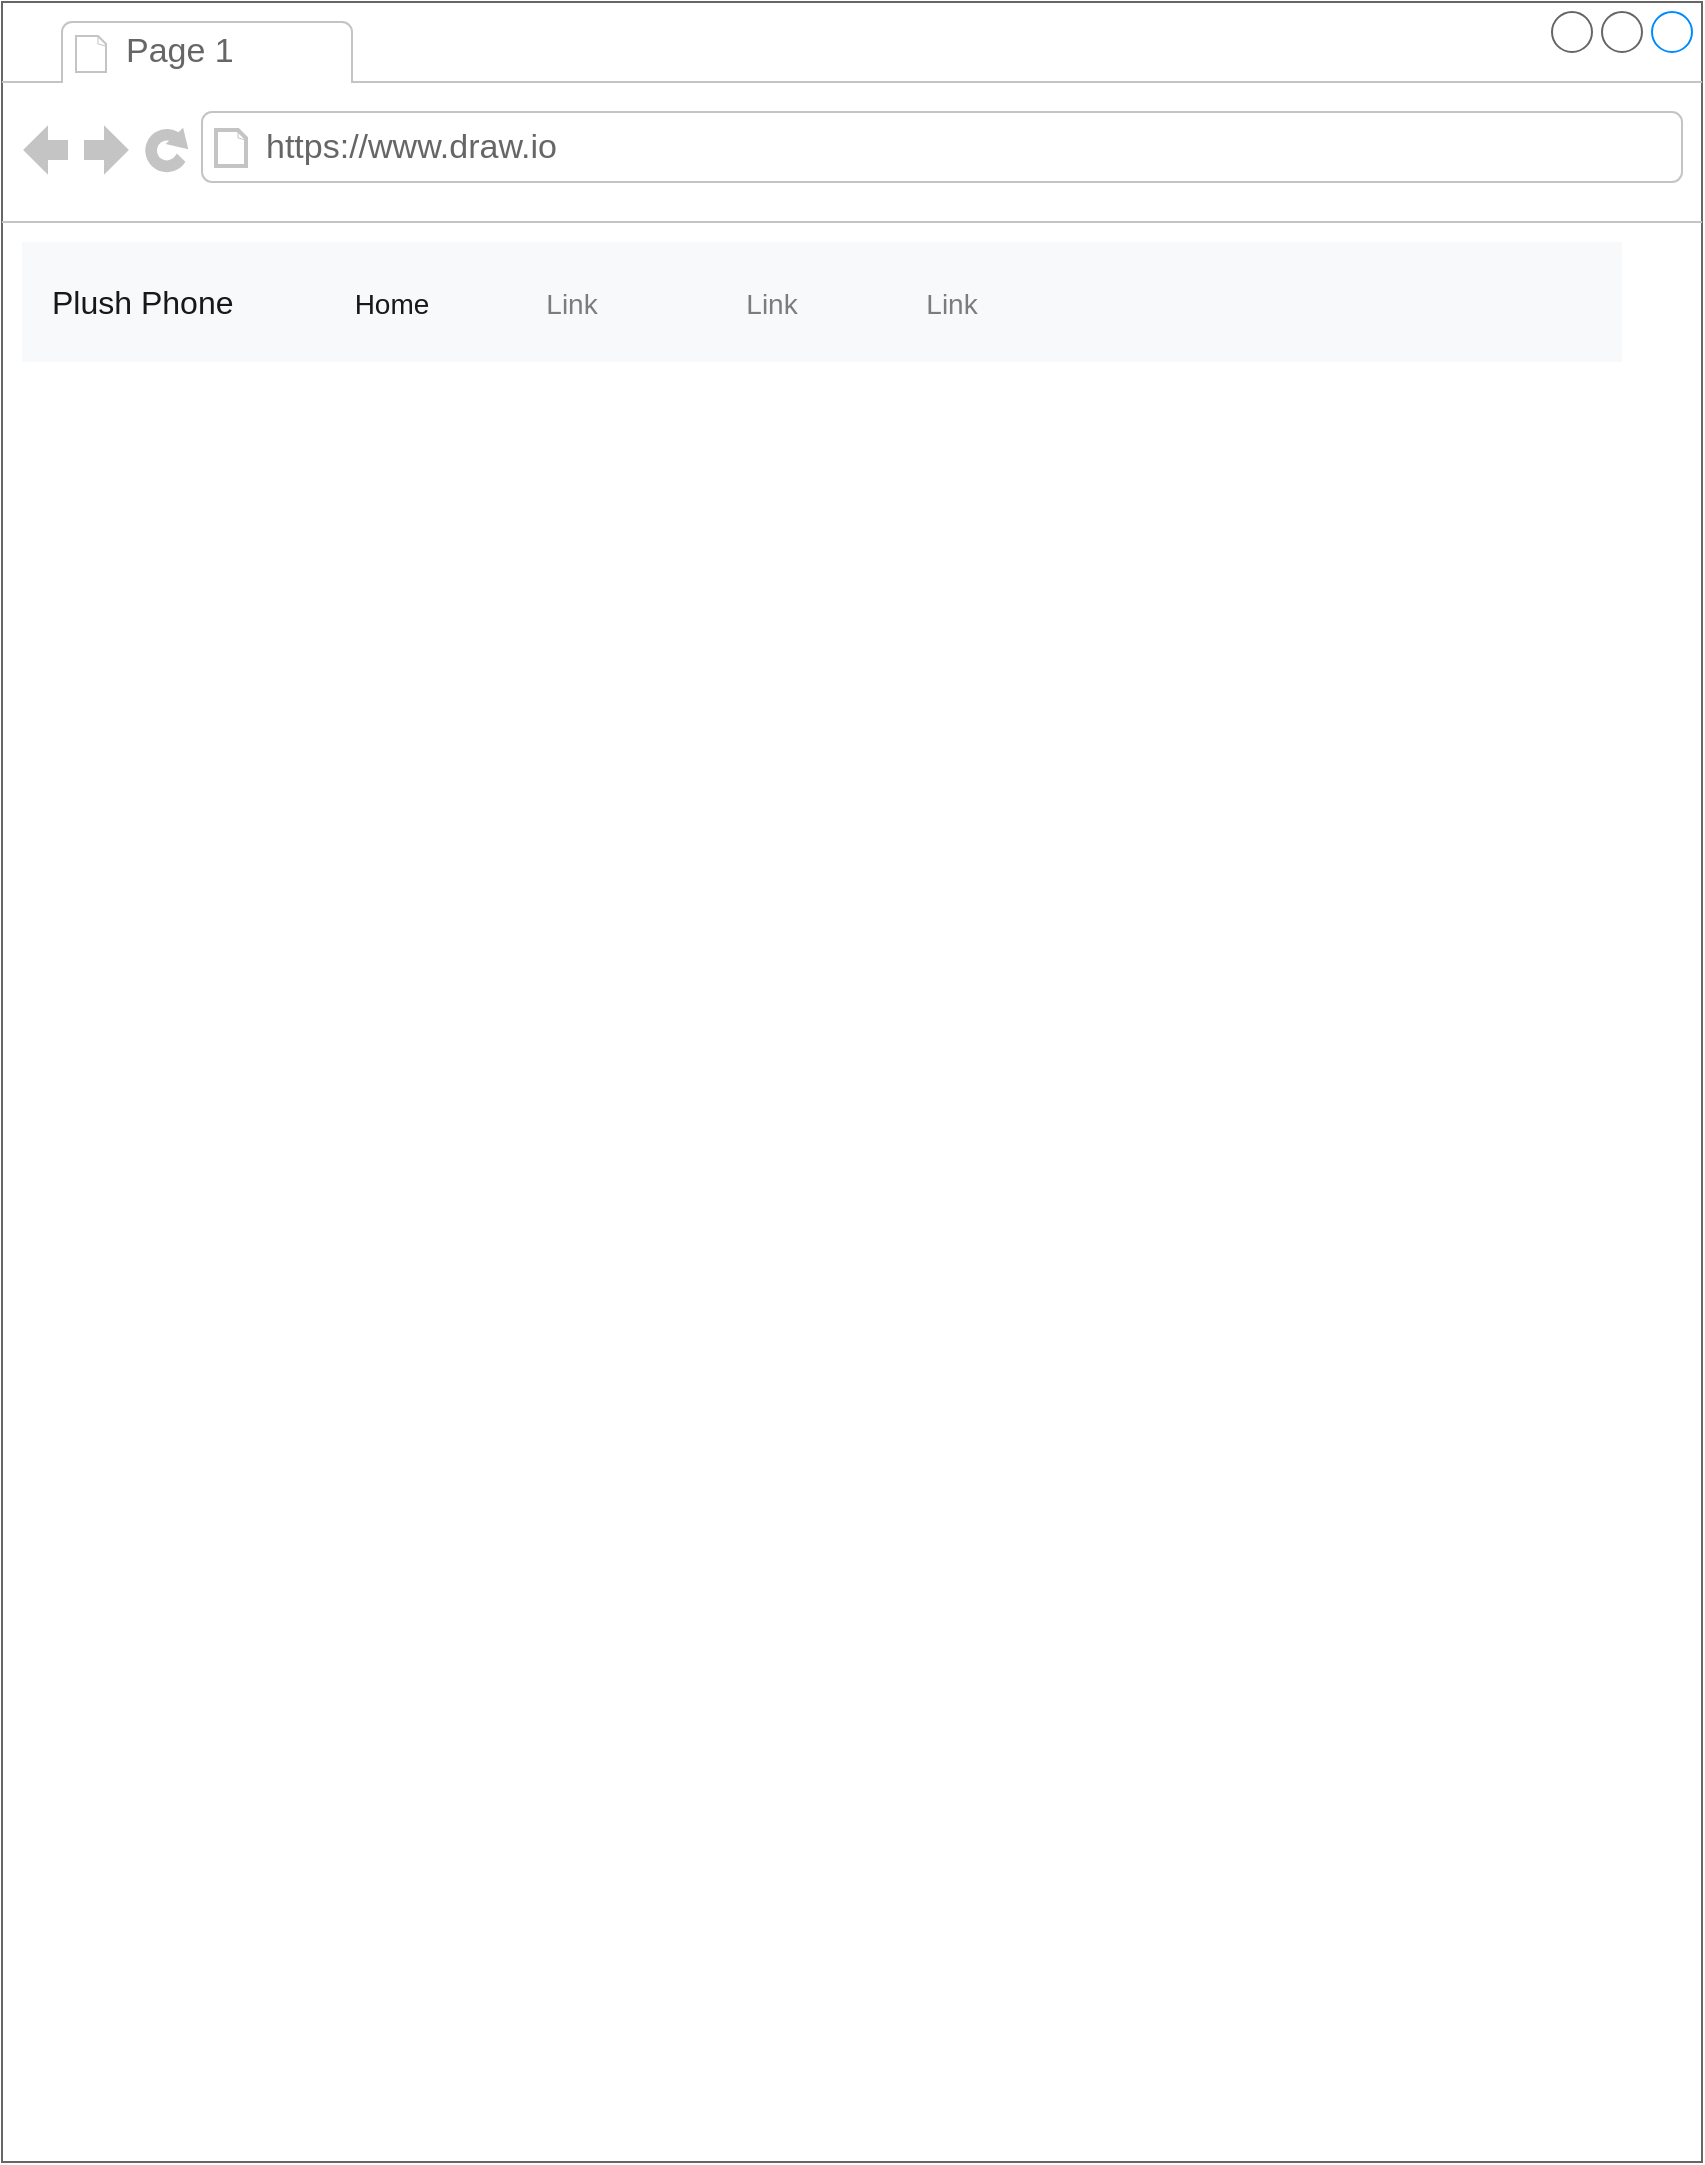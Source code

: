<mxfile version="24.0.7" type="github">
  <diagram name="Page-1" id="fZQzP1e7L4qmpXXtY60z">
    <mxGraphModel dx="1050" dy="522" grid="1" gridSize="10" guides="1" tooltips="1" connect="1" arrows="1" fold="1" page="1" pageScale="1" pageWidth="850" pageHeight="1100" math="0" shadow="0">
      <root>
        <mxCell id="0" />
        <mxCell id="1" parent="0" />
        <mxCell id="9U3OsyRfPfuhPDxdt06z-1" value="" style="strokeWidth=1;shadow=0;dashed=0;align=center;html=1;shape=mxgraph.mockup.containers.browserWindow;rSize=0;strokeColor=#666666;strokeColor2=#008cff;strokeColor3=#c4c4c4;mainText=,;recursiveResize=0;" vertex="1" parent="1">
          <mxGeometry x="30" y="10" width="850" height="1080" as="geometry" />
        </mxCell>
        <mxCell id="9U3OsyRfPfuhPDxdt06z-2" value="Page 1" style="strokeWidth=1;shadow=0;dashed=0;align=center;html=1;shape=mxgraph.mockup.containers.anchor;fontSize=17;fontColor=#666666;align=left;whiteSpace=wrap;" vertex="1" parent="9U3OsyRfPfuhPDxdt06z-1">
          <mxGeometry x="60" y="12" width="110" height="26" as="geometry" />
        </mxCell>
        <mxCell id="9U3OsyRfPfuhPDxdt06z-3" value="https://www.draw.io" style="strokeWidth=1;shadow=0;dashed=0;align=center;html=1;shape=mxgraph.mockup.containers.anchor;rSize=0;fontSize=17;fontColor=#666666;align=left;" vertex="1" parent="9U3OsyRfPfuhPDxdt06z-1">
          <mxGeometry x="130" y="60" width="250" height="26" as="geometry" />
        </mxCell>
        <mxCell id="9U3OsyRfPfuhPDxdt06z-4" value="Plush Phone" style="html=1;shadow=0;dashed=0;fillColor=#F8F9FA;strokeColor=none;fontSize=16;fontColor=#181819;align=left;spacing=15;" vertex="1" parent="9U3OsyRfPfuhPDxdt06z-1">
          <mxGeometry x="10" y="120" width="800" height="60" as="geometry" />
        </mxCell>
        <mxCell id="9U3OsyRfPfuhPDxdt06z-5" value="Home" style="fillColor=none;strokeColor=none;fontSize=14;fontColor=#181819;align=center;" vertex="1" parent="9U3OsyRfPfuhPDxdt06z-4">
          <mxGeometry width="70" height="40" relative="1" as="geometry">
            <mxPoint x="150" y="10" as="offset" />
          </mxGeometry>
        </mxCell>
        <mxCell id="9U3OsyRfPfuhPDxdt06z-6" value="Link" style="fillColor=none;strokeColor=none;fontSize=14;fontColor=#7C7C7D;align=center;" vertex="1" parent="9U3OsyRfPfuhPDxdt06z-4">
          <mxGeometry width="50" height="40" relative="1" as="geometry">
            <mxPoint x="250" y="10" as="offset" />
          </mxGeometry>
        </mxCell>
        <mxCell id="9U3OsyRfPfuhPDxdt06z-13" value="Link" style="fillColor=none;strokeColor=none;fontSize=14;fontColor=#7C7C7D;align=center;" vertex="1" parent="9U3OsyRfPfuhPDxdt06z-4">
          <mxGeometry x="350" y="10" width="50" height="40" as="geometry" />
        </mxCell>
        <mxCell id="9U3OsyRfPfuhPDxdt06z-14" value="Link" style="fillColor=none;strokeColor=none;fontSize=14;fontColor=#7C7C7D;align=center;" vertex="1" parent="9U3OsyRfPfuhPDxdt06z-4">
          <mxGeometry x="440" y="10" width="50" height="40" as="geometry" />
        </mxCell>
      </root>
    </mxGraphModel>
  </diagram>
</mxfile>
